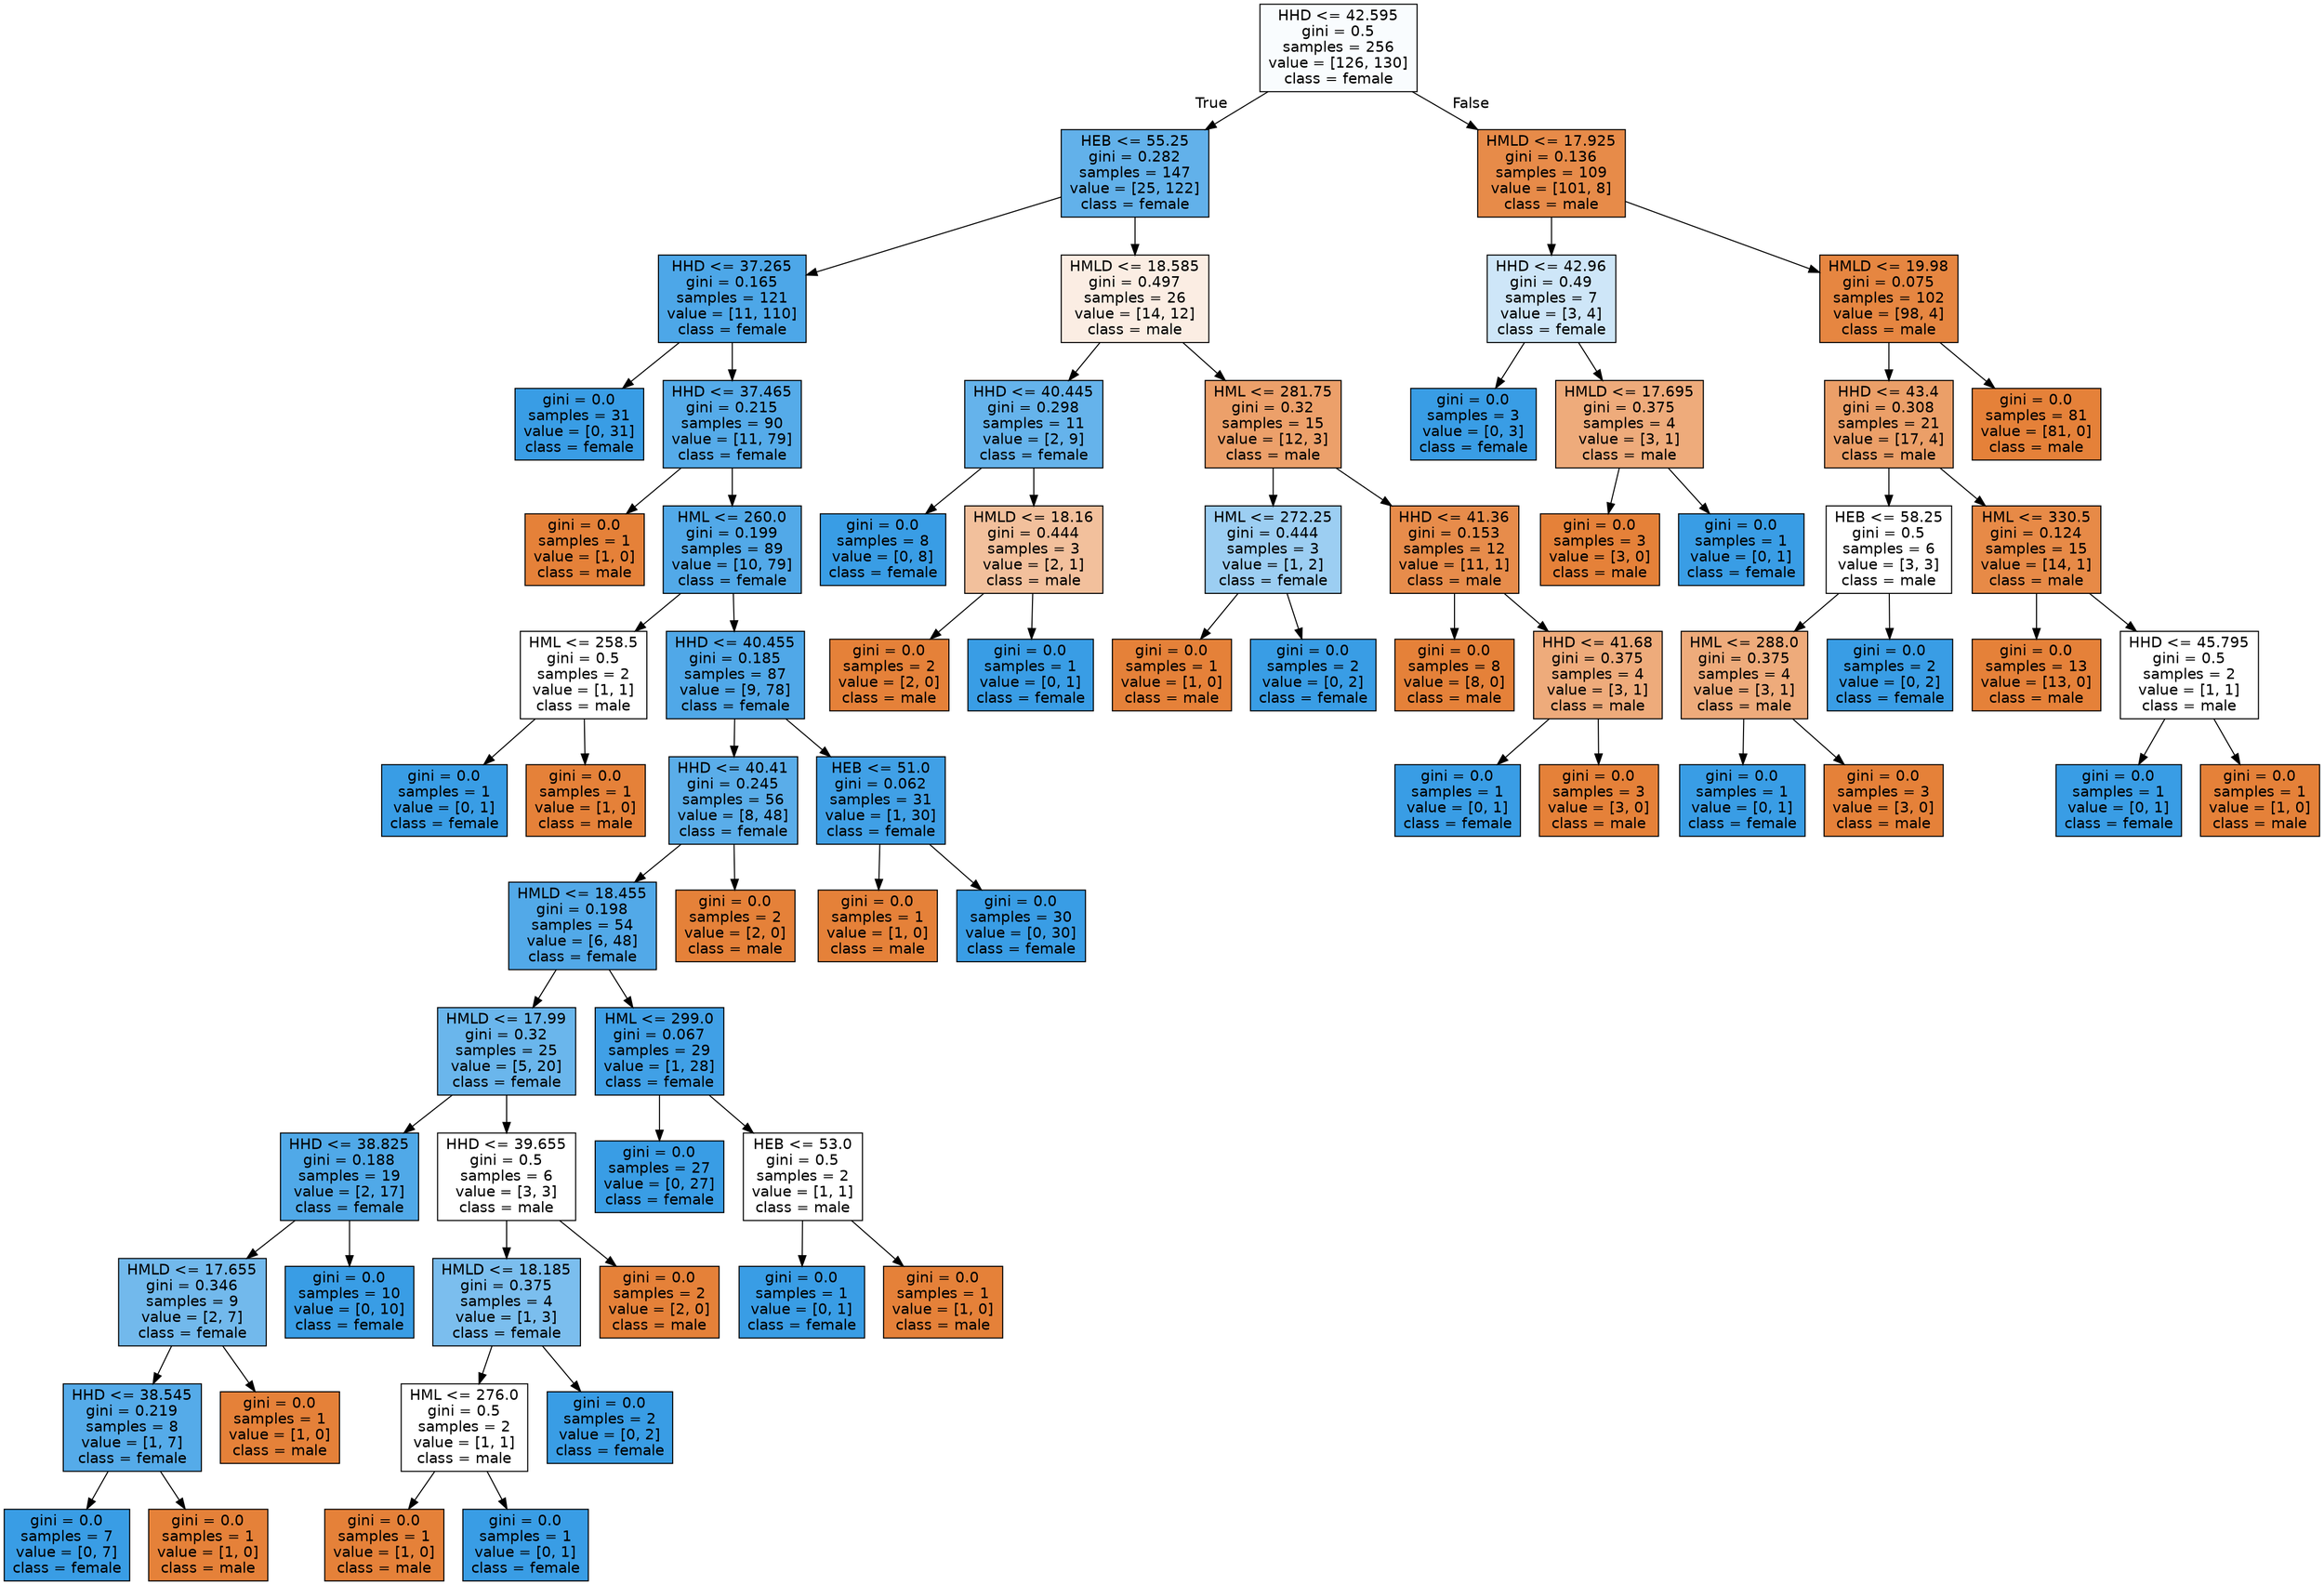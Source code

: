 digraph Tree {
node [shape=box, style="filled", color="black", fontname="helvetica"] ;
edge [fontname="helvetica"] ;
0 [label="HHD <= 42.595\ngini = 0.5\nsamples = 256\nvalue = [126, 130]\nclass = female", fillcolor="#f9fcfe"] ;
1 [label="HEB <= 55.25\ngini = 0.282\nsamples = 147\nvalue = [25, 122]\nclass = female", fillcolor="#62b1ea"] ;
0 -> 1 [labeldistance=2.5, labelangle=45, headlabel="True"] ;
2 [label="HHD <= 37.265\ngini = 0.165\nsamples = 121\nvalue = [11, 110]\nclass = female", fillcolor="#4da7e8"] ;
1 -> 2 ;
3 [label="gini = 0.0\nsamples = 31\nvalue = [0, 31]\nclass = female", fillcolor="#399de5"] ;
2 -> 3 ;
4 [label="HHD <= 37.465\ngini = 0.215\nsamples = 90\nvalue = [11, 79]\nclass = female", fillcolor="#55abe9"] ;
2 -> 4 ;
5 [label="gini = 0.0\nsamples = 1\nvalue = [1, 0]\nclass = male", fillcolor="#e58139"] ;
4 -> 5 ;
6 [label="HML <= 260.0\ngini = 0.199\nsamples = 89\nvalue = [10, 79]\nclass = female", fillcolor="#52a9e8"] ;
4 -> 6 ;
7 [label="HML <= 258.5\ngini = 0.5\nsamples = 2\nvalue = [1, 1]\nclass = male", fillcolor="#ffffff"] ;
6 -> 7 ;
8 [label="gini = 0.0\nsamples = 1\nvalue = [0, 1]\nclass = female", fillcolor="#399de5"] ;
7 -> 8 ;
9 [label="gini = 0.0\nsamples = 1\nvalue = [1, 0]\nclass = male", fillcolor="#e58139"] ;
7 -> 9 ;
10 [label="HHD <= 40.455\ngini = 0.185\nsamples = 87\nvalue = [9, 78]\nclass = female", fillcolor="#50a8e8"] ;
6 -> 10 ;
11 [label="HHD <= 40.41\ngini = 0.245\nsamples = 56\nvalue = [8, 48]\nclass = female", fillcolor="#5aade9"] ;
10 -> 11 ;
12 [label="HMLD <= 18.455\ngini = 0.198\nsamples = 54\nvalue = [6, 48]\nclass = female", fillcolor="#52a9e8"] ;
11 -> 12 ;
13 [label="HMLD <= 17.99\ngini = 0.32\nsamples = 25\nvalue = [5, 20]\nclass = female", fillcolor="#6ab6ec"] ;
12 -> 13 ;
14 [label="HHD <= 38.825\ngini = 0.188\nsamples = 19\nvalue = [2, 17]\nclass = female", fillcolor="#50a9e8"] ;
13 -> 14 ;
15 [label="HMLD <= 17.655\ngini = 0.346\nsamples = 9\nvalue = [2, 7]\nclass = female", fillcolor="#72b9ec"] ;
14 -> 15 ;
16 [label="HHD <= 38.545\ngini = 0.219\nsamples = 8\nvalue = [1, 7]\nclass = female", fillcolor="#55abe9"] ;
15 -> 16 ;
17 [label="gini = 0.0\nsamples = 7\nvalue = [0, 7]\nclass = female", fillcolor="#399de5"] ;
16 -> 17 ;
18 [label="gini = 0.0\nsamples = 1\nvalue = [1, 0]\nclass = male", fillcolor="#e58139"] ;
16 -> 18 ;
19 [label="gini = 0.0\nsamples = 1\nvalue = [1, 0]\nclass = male", fillcolor="#e58139"] ;
15 -> 19 ;
20 [label="gini = 0.0\nsamples = 10\nvalue = [0, 10]\nclass = female", fillcolor="#399de5"] ;
14 -> 20 ;
21 [label="HHD <= 39.655\ngini = 0.5\nsamples = 6\nvalue = [3, 3]\nclass = male", fillcolor="#ffffff"] ;
13 -> 21 ;
22 [label="HMLD <= 18.185\ngini = 0.375\nsamples = 4\nvalue = [1, 3]\nclass = female", fillcolor="#7bbeee"] ;
21 -> 22 ;
23 [label="HML <= 276.0\ngini = 0.5\nsamples = 2\nvalue = [1, 1]\nclass = male", fillcolor="#ffffff"] ;
22 -> 23 ;
24 [label="gini = 0.0\nsamples = 1\nvalue = [1, 0]\nclass = male", fillcolor="#e58139"] ;
23 -> 24 ;
25 [label="gini = 0.0\nsamples = 1\nvalue = [0, 1]\nclass = female", fillcolor="#399de5"] ;
23 -> 25 ;
26 [label="gini = 0.0\nsamples = 2\nvalue = [0, 2]\nclass = female", fillcolor="#399de5"] ;
22 -> 26 ;
27 [label="gini = 0.0\nsamples = 2\nvalue = [2, 0]\nclass = male", fillcolor="#e58139"] ;
21 -> 27 ;
28 [label="HML <= 299.0\ngini = 0.067\nsamples = 29\nvalue = [1, 28]\nclass = female", fillcolor="#40a0e6"] ;
12 -> 28 ;
29 [label="gini = 0.0\nsamples = 27\nvalue = [0, 27]\nclass = female", fillcolor="#399de5"] ;
28 -> 29 ;
30 [label="HEB <= 53.0\ngini = 0.5\nsamples = 2\nvalue = [1, 1]\nclass = male", fillcolor="#ffffff"] ;
28 -> 30 ;
31 [label="gini = 0.0\nsamples = 1\nvalue = [0, 1]\nclass = female", fillcolor="#399de5"] ;
30 -> 31 ;
32 [label="gini = 0.0\nsamples = 1\nvalue = [1, 0]\nclass = male", fillcolor="#e58139"] ;
30 -> 32 ;
33 [label="gini = 0.0\nsamples = 2\nvalue = [2, 0]\nclass = male", fillcolor="#e58139"] ;
11 -> 33 ;
34 [label="HEB <= 51.0\ngini = 0.062\nsamples = 31\nvalue = [1, 30]\nclass = female", fillcolor="#40a0e6"] ;
10 -> 34 ;
35 [label="gini = 0.0\nsamples = 1\nvalue = [1, 0]\nclass = male", fillcolor="#e58139"] ;
34 -> 35 ;
36 [label="gini = 0.0\nsamples = 30\nvalue = [0, 30]\nclass = female", fillcolor="#399de5"] ;
34 -> 36 ;
37 [label="HMLD <= 18.585\ngini = 0.497\nsamples = 26\nvalue = [14, 12]\nclass = male", fillcolor="#fbede3"] ;
1 -> 37 ;
38 [label="HHD <= 40.445\ngini = 0.298\nsamples = 11\nvalue = [2, 9]\nclass = female", fillcolor="#65b3eb"] ;
37 -> 38 ;
39 [label="gini = 0.0\nsamples = 8\nvalue = [0, 8]\nclass = female", fillcolor="#399de5"] ;
38 -> 39 ;
40 [label="HMLD <= 18.16\ngini = 0.444\nsamples = 3\nvalue = [2, 1]\nclass = male", fillcolor="#f2c09c"] ;
38 -> 40 ;
41 [label="gini = 0.0\nsamples = 2\nvalue = [2, 0]\nclass = male", fillcolor="#e58139"] ;
40 -> 41 ;
42 [label="gini = 0.0\nsamples = 1\nvalue = [0, 1]\nclass = female", fillcolor="#399de5"] ;
40 -> 42 ;
43 [label="HML <= 281.75\ngini = 0.32\nsamples = 15\nvalue = [12, 3]\nclass = male", fillcolor="#eca06a"] ;
37 -> 43 ;
44 [label="HML <= 272.25\ngini = 0.444\nsamples = 3\nvalue = [1, 2]\nclass = female", fillcolor="#9ccef2"] ;
43 -> 44 ;
45 [label="gini = 0.0\nsamples = 1\nvalue = [1, 0]\nclass = male", fillcolor="#e58139"] ;
44 -> 45 ;
46 [label="gini = 0.0\nsamples = 2\nvalue = [0, 2]\nclass = female", fillcolor="#399de5"] ;
44 -> 46 ;
47 [label="HHD <= 41.36\ngini = 0.153\nsamples = 12\nvalue = [11, 1]\nclass = male", fillcolor="#e78c4b"] ;
43 -> 47 ;
48 [label="gini = 0.0\nsamples = 8\nvalue = [8, 0]\nclass = male", fillcolor="#e58139"] ;
47 -> 48 ;
49 [label="HHD <= 41.68\ngini = 0.375\nsamples = 4\nvalue = [3, 1]\nclass = male", fillcolor="#eeab7b"] ;
47 -> 49 ;
50 [label="gini = 0.0\nsamples = 1\nvalue = [0, 1]\nclass = female", fillcolor="#399de5"] ;
49 -> 50 ;
51 [label="gini = 0.0\nsamples = 3\nvalue = [3, 0]\nclass = male", fillcolor="#e58139"] ;
49 -> 51 ;
52 [label="HMLD <= 17.925\ngini = 0.136\nsamples = 109\nvalue = [101, 8]\nclass = male", fillcolor="#e78b49"] ;
0 -> 52 [labeldistance=2.5, labelangle=-45, headlabel="False"] ;
53 [label="HHD <= 42.96\ngini = 0.49\nsamples = 7\nvalue = [3, 4]\nclass = female", fillcolor="#cee6f8"] ;
52 -> 53 ;
54 [label="gini = 0.0\nsamples = 3\nvalue = [0, 3]\nclass = female", fillcolor="#399de5"] ;
53 -> 54 ;
55 [label="HMLD <= 17.695\ngini = 0.375\nsamples = 4\nvalue = [3, 1]\nclass = male", fillcolor="#eeab7b"] ;
53 -> 55 ;
56 [label="gini = 0.0\nsamples = 3\nvalue = [3, 0]\nclass = male", fillcolor="#e58139"] ;
55 -> 56 ;
57 [label="gini = 0.0\nsamples = 1\nvalue = [0, 1]\nclass = female", fillcolor="#399de5"] ;
55 -> 57 ;
58 [label="HMLD <= 19.98\ngini = 0.075\nsamples = 102\nvalue = [98, 4]\nclass = male", fillcolor="#e68641"] ;
52 -> 58 ;
59 [label="HHD <= 43.4\ngini = 0.308\nsamples = 21\nvalue = [17, 4]\nclass = male", fillcolor="#eb9f68"] ;
58 -> 59 ;
60 [label="HEB <= 58.25\ngini = 0.5\nsamples = 6\nvalue = [3, 3]\nclass = male", fillcolor="#ffffff"] ;
59 -> 60 ;
61 [label="HML <= 288.0\ngini = 0.375\nsamples = 4\nvalue = [3, 1]\nclass = male", fillcolor="#eeab7b"] ;
60 -> 61 ;
62 [label="gini = 0.0\nsamples = 1\nvalue = [0, 1]\nclass = female", fillcolor="#399de5"] ;
61 -> 62 ;
63 [label="gini = 0.0\nsamples = 3\nvalue = [3, 0]\nclass = male", fillcolor="#e58139"] ;
61 -> 63 ;
64 [label="gini = 0.0\nsamples = 2\nvalue = [0, 2]\nclass = female", fillcolor="#399de5"] ;
60 -> 64 ;
65 [label="HML <= 330.5\ngini = 0.124\nsamples = 15\nvalue = [14, 1]\nclass = male", fillcolor="#e78a47"] ;
59 -> 65 ;
66 [label="gini = 0.0\nsamples = 13\nvalue = [13, 0]\nclass = male", fillcolor="#e58139"] ;
65 -> 66 ;
67 [label="HHD <= 45.795\ngini = 0.5\nsamples = 2\nvalue = [1, 1]\nclass = male", fillcolor="#ffffff"] ;
65 -> 67 ;
68 [label="gini = 0.0\nsamples = 1\nvalue = [0, 1]\nclass = female", fillcolor="#399de5"] ;
67 -> 68 ;
69 [label="gini = 0.0\nsamples = 1\nvalue = [1, 0]\nclass = male", fillcolor="#e58139"] ;
67 -> 69 ;
70 [label="gini = 0.0\nsamples = 81\nvalue = [81, 0]\nclass = male", fillcolor="#e58139"] ;
58 -> 70 ;
}